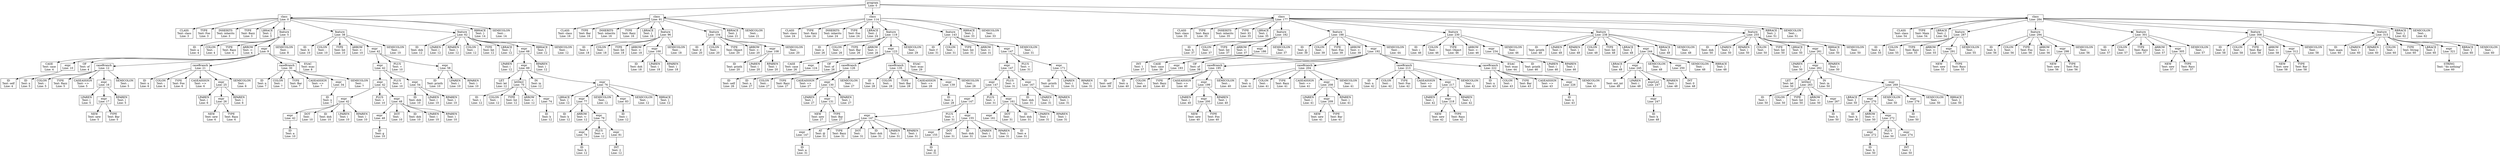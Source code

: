 digraph ParseTree {
    node [shape=box];
    0 [label="program\nLine: 0"];
    1 [label="class\nLine: 0"];
    2 [label="CLASS\nText: class\nLine: 3"];
    1 -> 2;
    3 [label="TYPE\nText: Foo\nLine: 3"];
    1 -> 3;
    4 [label="INHERITS\nText: inherits\nLine: 3"];
    1 -> 4;
    5 [label="TYPE\nText: Bazz\nLine: 3"];
    1 -> 5;
    6 [label="LBRACE\nText: {\nLine: 3"];
    1 -> 6;
    7 [label="feature\nLine: 5"];
    8 [label="ID\nText: a\nLine: 4"];
    7 -> 8;
    9 [label="COLON\nText: :\nLine: 4"];
    7 -> 9;
    10 [label="TYPE\nText: Razz\nLine: 4"];
    7 -> 10;
    11 [label="ARROW\nText: <-\nLine: 4"];
    7 -> 11;
    12 [label="expr\nLine: 9"];
    13 [label="CASE\nText: case\nLine: 4"];
    12 -> 13;
    14 [label="expr\nLine: 10"];
    15 [label="ID\nText: self\nLine: 4"];
    14 -> 15;
    12 -> 14;
    16 [label="OF\nText: of\nLine: 4"];
    12 -> 16;
    17 [label="caseBranch\nLine: 12"];
    18 [label="ID\nText: n\nLine: 5"];
    17 -> 18;
    19 [label="COLON\nText: :\nLine: 5"];
    17 -> 19;
    20 [label="TYPE\nText: Razz\nLine: 5"];
    17 -> 20;
    21 [label="CASEASSIGN\nText: =>\nLine: 5"];
    17 -> 21;
    22 [label="expr\nLine: 16"];
    23 [label="LPAREN\nText: (\nLine: 5"];
    22 -> 23;
    24 [label="expr\nLine: 17"];
    25 [label="NEW\nText: new\nLine: 5"];
    24 -> 25;
    26 [label="TYPE\nText: Bar\nLine: 5"];
    24 -> 26;
    22 -> 24;
    27 [label="RPAREN\nText: )\nLine: 5"];
    22 -> 27;
    17 -> 22;
    28 [label="SEMICOLON\nText: ;\nLine: 5"];
    17 -> 28;
    12 -> 17;
    29 [label="caseBranch\nLine: 21"];
    30 [label="ID\nText: n\nLine: 6"];
    29 -> 30;
    31 [label="COLON\nText: :\nLine: 6"];
    29 -> 31;
    32 [label="TYPE\nText: Foo\nLine: 6"];
    29 -> 32;
    33 [label="CASEASSIGN\nText: =>\nLine: 6"];
    29 -> 33;
    34 [label="expr\nLine: 25"];
    35 [label="LPAREN\nText: (\nLine: 6"];
    34 -> 35;
    36 [label="expr\nLine: 26"];
    37 [label="NEW\nText: new\nLine: 6"];
    36 -> 37;
    38 [label="TYPE\nText: Razz\nLine: 6"];
    36 -> 38;
    34 -> 36;
    39 [label="RPAREN\nText: )\nLine: 6"];
    34 -> 39;
    29 -> 34;
    40 [label="SEMICOLON\nText: ;\nLine: 6"];
    29 -> 40;
    12 -> 29;
    41 [label="caseBranch\nLine: 30"];
    42 [label="ID\nText: n\nLine: 7"];
    41 -> 42;
    43 [label="COLON\nText: :\nLine: 7"];
    41 -> 43;
    44 [label="TYPE\nText: Bar\nLine: 7"];
    41 -> 44;
    45 [label="CASEASSIGN\nText: =>\nLine: 7"];
    41 -> 45;
    46 [label="expr\nLine: 34"];
    47 [label="ID\nText: n\nLine: 7"];
    46 -> 47;
    41 -> 46;
    48 [label="SEMICOLON\nText: ;\nLine: 7"];
    41 -> 48;
    12 -> 41;
    49 [label="ESAC\nText: esac\nLine: 8"];
    12 -> 49;
    7 -> 12;
    50 [label="SEMICOLON\nText: ;\nLine: 8"];
    7 -> 50;
    1 -> 7;
    51 [label="feature\nLine: 38"];
    52 [label="ID\nText: b\nLine: 10"];
    51 -> 52;
    53 [label="COLON\nText: :\nLine: 10"];
    51 -> 53;
    54 [label="TYPE\nText: Int\nLine: 10"];
    51 -> 54;
    55 [label="ARROW\nText: <-\nLine: 10"];
    51 -> 55;
    56 [label="expr\nLine: 42"];
    57 [label="expr\nLine: 42"];
    58 [label="expr\nLine: 42"];
    59 [label="expr\nLine: 42"];
    60 [label="expr\nLine: 42"];
    61 [label="ID\nText: a\nLine: 10"];
    60 -> 61;
    59 -> 60;
    62 [label="DOT\nText: .\nLine: 10"];
    59 -> 62;
    63 [label="ID\nText: doh\nLine: 10"];
    59 -> 63;
    64 [label="LPAREN\nText: (\nLine: 10"];
    59 -> 64;
    65 [label="RPAREN\nText: )\nLine: 10"];
    59 -> 65;
    58 -> 59;
    66 [label="PLUS\nText: +\nLine: 10"];
    58 -> 66;
    67 [label="expr\nLine: 48"];
    68 [label="expr\nLine: 48"];
    69 [label="ID\nText: g\nLine: 10"];
    68 -> 69;
    67 -> 68;
    70 [label="DOT\nText: .\nLine: 10"];
    67 -> 70;
    71 [label="ID\nText: doh\nLine: 10"];
    67 -> 71;
    72 [label="LPAREN\nText: (\nLine: 10"];
    67 -> 72;
    73 [label="RPAREN\nText: )\nLine: 10"];
    67 -> 73;
    58 -> 67;
    57 -> 58;
    74 [label="PLUS\nText: +\nLine: 10"];
    57 -> 74;
    75 [label="expr\nLine: 54"];
    76 [label="ID\nText: doh\nLine: 10"];
    75 -> 76;
    77 [label="LPAREN\nText: (\nLine: 10"];
    75 -> 77;
    78 [label="RPAREN\nText: )\nLine: 10"];
    75 -> 78;
    57 -> 75;
    56 -> 57;
    79 [label="PLUS\nText: +\nLine: 10"];
    56 -> 79;
    80 [label="expr\nLine: 58"];
    81 [label="ID\nText: printh\nLine: 10"];
    80 -> 81;
    82 [label="LPAREN\nText: (\nLine: 10"];
    80 -> 82;
    83 [label="RPAREN\nText: )\nLine: 10"];
    80 -> 83;
    56 -> 80;
    51 -> 56;
    84 [label="SEMICOLON\nText: ;\nLine: 10"];
    51 -> 84;
    1 -> 51;
    85 [label="feature\nLine: 62"];
    86 [label="ID\nText: doh\nLine: 12"];
    85 -> 86;
    87 [label="LPAREN\nText: (\nLine: 12"];
    85 -> 87;
    88 [label="RPAREN\nText: )\nLine: 12"];
    85 -> 88;
    89 [label="COLON\nText: :\nLine: 12"];
    85 -> 89;
    90 [label="TYPE\nText: Int\nLine: 12"];
    85 -> 90;
    91 [label="LBRACE\nText: {\nLine: 12"];
    85 -> 91;
    92 [label="expr\nLine: 68"];
    93 [label="LPAREN\nText: (\nLine: 12"];
    92 -> 93;
    94 [label="expr\nLine: 69"];
    95 [label="LET\nText: let\nLine: 12"];
    94 -> 95;
    96 [label="letDecl\nLine: 70"];
    97 [label="ID\nText: i\nLine: 12"];
    96 -> 97;
    98 [label="COLON\nText: :\nLine: 12"];
    96 -> 98;
    99 [label="TYPE\nText: Int\nLine: 12"];
    96 -> 99;
    100 [label="ARROW\nText: <-\nLine: 12"];
    96 -> 100;
    101 [label="expr\nLine: 74"];
    102 [label="ID\nText: h\nLine: 12"];
    101 -> 102;
    96 -> 101;
    94 -> 96;
    103 [label="IN\nText: in\nLine: 12"];
    94 -> 103;
    104 [label="expr\nLine: 76"];
    105 [label="LBRACE\nText: {\nLine: 12"];
    104 -> 105;
    106 [label="expr\nLine: 77"];
    107 [label="ID\nText: h\nLine: 12"];
    106 -> 107;
    108 [label="ARROW\nText: <-\nLine: 12"];
    106 -> 108;
    109 [label="expr\nLine: 79"];
    110 [label="expr\nLine: 79"];
    111 [label="ID\nText: h\nLine: 12"];
    110 -> 111;
    109 -> 110;
    112 [label="PLUS\nText: +\nLine: 12"];
    109 -> 112;
    113 [label="expr\nLine: 81"];
    114 [label="INT\nText: 2\nLine: 12"];
    113 -> 114;
    109 -> 113;
    106 -> 109;
    104 -> 106;
    115 [label="SEMICOLON\nText: ;\nLine: 12"];
    104 -> 115;
    116 [label="expr\nLine: 83"];
    117 [label="ID\nText: i\nLine: 12"];
    116 -> 117;
    104 -> 116;
    118 [label="SEMICOLON\nText: ;\nLine: 12"];
    104 -> 118;
    119 [label="RBRACE\nText: }\nLine: 12"];
    104 -> 119;
    94 -> 104;
    92 -> 94;
    120 [label="RPAREN\nText: )\nLine: 12"];
    92 -> 120;
    85 -> 92;
    121 [label="RBRACE\nText: }\nLine: 12"];
    85 -> 121;
    122 [label="SEMICOLON\nText: ;\nLine: 12"];
    85 -> 122;
    1 -> 85;
    123 [label="RBRACE\nText: }\nLine: 14"];
    1 -> 123;
    124 [label="SEMICOLON\nText: ;\nLine: 14"];
    1 -> 124;
    0 -> 1;
    125 [label="class\nLine: 91"];
    126 [label="CLASS\nText: class\nLine: 16"];
    125 -> 126;
    127 [label="TYPE\nText: Bar\nLine: 16"];
    125 -> 127;
    128 [label="INHERITS\nText: inherits\nLine: 16"];
    125 -> 128;
    129 [label="TYPE\nText: Razz\nLine: 16"];
    125 -> 129;
    130 [label="LBRACE\nText: {\nLine: 16"];
    125 -> 130;
    131 [label="feature\nLine: 96"];
    132 [label="ID\nText: c\nLine: 18"];
    131 -> 132;
    133 [label="COLON\nText: :\nLine: 18"];
    131 -> 133;
    134 [label="TYPE\nText: Int\nLine: 18"];
    131 -> 134;
    135 [label="ARROW\nText: <-\nLine: 18"];
    131 -> 135;
    136 [label="expr\nLine: 100"];
    137 [label="ID\nText: doh\nLine: 18"];
    136 -> 137;
    138 [label="LPAREN\nText: (\nLine: 18"];
    136 -> 138;
    139 [label="RPAREN\nText: )\nLine: 18"];
    136 -> 139;
    131 -> 136;
    140 [label="SEMICOLON\nText: ;\nLine: 18"];
    131 -> 140;
    125 -> 131;
    141 [label="feature\nLine: 104"];
    142 [label="ID\nText: d\nLine: 20"];
    141 -> 142;
    143 [label="COLON\nText: :\nLine: 20"];
    141 -> 143;
    144 [label="TYPE\nText: Object\nLine: 20"];
    141 -> 144;
    145 [label="ARROW\nText: <-\nLine: 20"];
    141 -> 145;
    146 [label="expr\nLine: 108"];
    147 [label="ID\nText: printh\nLine: 20"];
    146 -> 147;
    148 [label="LPAREN\nText: (\nLine: 20"];
    146 -> 148;
    149 [label="RPAREN\nText: )\nLine: 20"];
    146 -> 149;
    141 -> 146;
    150 [label="SEMICOLON\nText: ;\nLine: 20"];
    141 -> 150;
    125 -> 141;
    151 [label="RBRACE\nText: }\nLine: 21"];
    125 -> 151;
    152 [label="SEMICOLON\nText: ;\nLine: 21"];
    125 -> 152;
    0 -> 125;
    153 [label="class\nLine: 114"];
    154 [label="CLASS\nText: class\nLine: 24"];
    153 -> 154;
    155 [label="TYPE\nText: Razz\nLine: 24"];
    153 -> 155;
    156 [label="INHERITS\nText: inherits\nLine: 24"];
    153 -> 156;
    157 [label="TYPE\nText: Foo\nLine: 24"];
    153 -> 157;
    158 [label="LBRACE\nText: {\nLine: 24"];
    153 -> 158;
    159 [label="feature\nLine: 119"];
    160 [label="ID\nText: e\nLine: 26"];
    159 -> 160;
    161 [label="COLON\nText: :\nLine: 26"];
    159 -> 161;
    162 [label="TYPE\nText: Bar\nLine: 26"];
    159 -> 162;
    163 [label="ARROW\nText: <-\nLine: 26"];
    159 -> 163;
    164 [label="expr\nLine: 123"];
    165 [label="CASE\nText: case\nLine: 26"];
    164 -> 165;
    166 [label="expr\nLine: 124"];
    167 [label="ID\nText: self\nLine: 26"];
    166 -> 167;
    164 -> 166;
    168 [label="OF\nText: of\nLine: 26"];
    164 -> 168;
    169 [label="caseBranch\nLine: 126"];
    170 [label="ID\nText: n\nLine: 27"];
    169 -> 170;
    171 [label="COLON\nText: :\nLine: 27"];
    169 -> 171;
    172 [label="TYPE\nText: Razz\nLine: 27"];
    169 -> 172;
    173 [label="CASEASSIGN\nText: =>\nLine: 27"];
    169 -> 173;
    174 [label="expr\nLine: 130"];
    175 [label="LPAREN\nText: (\nLine: 27"];
    174 -> 175;
    176 [label="expr\nLine: 131"];
    177 [label="NEW\nText: new\nLine: 27"];
    176 -> 177;
    178 [label="TYPE\nText: Bar\nLine: 27"];
    176 -> 178;
    174 -> 176;
    179 [label="RPAREN\nText: )\nLine: 27"];
    174 -> 179;
    169 -> 174;
    180 [label="SEMICOLON\nText: ;\nLine: 27"];
    169 -> 180;
    164 -> 169;
    181 [label="caseBranch\nLine: 135"];
    182 [label="ID\nText: n\nLine: 28"];
    181 -> 182;
    183 [label="COLON\nText: :\nLine: 28"];
    181 -> 183;
    184 [label="TYPE\nText: Bar\nLine: 28"];
    181 -> 184;
    185 [label="CASEASSIGN\nText: =>\nLine: 28"];
    181 -> 185;
    186 [label="expr\nLine: 139"];
    187 [label="ID\nText: n\nLine: 28"];
    186 -> 187;
    181 -> 186;
    188 [label="SEMICOLON\nText: ;\nLine: 28"];
    181 -> 188;
    164 -> 181;
    189 [label="ESAC\nText: esac\nLine: 29"];
    164 -> 189;
    159 -> 164;
    190 [label="SEMICOLON\nText: ;\nLine: 29"];
    159 -> 190;
    153 -> 159;
    191 [label="feature\nLine: 143"];
    192 [label="ID\nText: f\nLine: 31"];
    191 -> 192;
    193 [label="COLON\nText: :\nLine: 31"];
    191 -> 193;
    194 [label="TYPE\nText: Int\nLine: 31"];
    191 -> 194;
    195 [label="ARROW\nText: <-\nLine: 31"];
    191 -> 195;
    196 [label="expr\nLine: 147"];
    197 [label="expr\nLine: 147"];
    198 [label="expr\nLine: 147"];
    199 [label="expr\nLine: 147"];
    200 [label="expr\nLine: 147"];
    201 [label="expr\nLine: 147"];
    202 [label="ID\nText: a\nLine: 31"];
    201 -> 202;
    200 -> 201;
    203 [label="AT\nText: @\nLine: 31"];
    200 -> 203;
    204 [label="TYPE\nText: Bazz\nLine: 31"];
    200 -> 204;
    205 [label="DOT\nText: .\nLine: 31"];
    200 -> 205;
    206 [label="ID\nText: doh\nLine: 31"];
    200 -> 206;
    207 [label="LPAREN\nText: (\nLine: 31"];
    200 -> 207;
    208 [label="RPAREN\nText: )\nLine: 31"];
    200 -> 208;
    199 -> 200;
    209 [label="PLUS\nText: +\nLine: 31"];
    199 -> 209;
    210 [label="expr\nLine: 155"];
    211 [label="expr\nLine: 155"];
    212 [label="ID\nText: g\nLine: 31"];
    211 -> 212;
    210 -> 211;
    213 [label="DOT\nText: .\nLine: 31"];
    210 -> 213;
    214 [label="ID\nText: doh\nLine: 31"];
    210 -> 214;
    215 [label="LPAREN\nText: (\nLine: 31"];
    210 -> 215;
    216 [label="RPAREN\nText: )\nLine: 31"];
    210 -> 216;
    199 -> 210;
    198 -> 199;
    217 [label="PLUS\nText: +\nLine: 31"];
    198 -> 217;
    218 [label="expr\nLine: 161"];
    219 [label="expr\nLine: 161"];
    220 [label="ID\nText: e\nLine: 31"];
    219 -> 220;
    218 -> 219;
    221 [label="DOT\nText: .\nLine: 31"];
    218 -> 221;
    222 [label="ID\nText: doh\nLine: 31"];
    218 -> 222;
    223 [label="LPAREN\nText: (\nLine: 31"];
    218 -> 223;
    224 [label="RPAREN\nText: )\nLine: 31"];
    218 -> 224;
    198 -> 218;
    197 -> 198;
    225 [label="PLUS\nText: +\nLine: 31"];
    197 -> 225;
    226 [label="expr\nLine: 167"];
    227 [label="ID\nText: doh\nLine: 31"];
    226 -> 227;
    228 [label="LPAREN\nText: (\nLine: 31"];
    226 -> 228;
    229 [label="RPAREN\nText: )\nLine: 31"];
    226 -> 229;
    197 -> 226;
    196 -> 197;
    230 [label="PLUS\nText: +\nLine: 31"];
    196 -> 230;
    231 [label="expr\nLine: 171"];
    232 [label="ID\nText: printh\nLine: 31"];
    231 -> 232;
    233 [label="LPAREN\nText: (\nLine: 31"];
    231 -> 233;
    234 [label="RPAREN\nText: )\nLine: 31"];
    231 -> 234;
    196 -> 231;
    191 -> 196;
    235 [label="SEMICOLON\nText: ;\nLine: 31"];
    191 -> 235;
    153 -> 191;
    236 [label="RBRACE\nText: }\nLine: 33"];
    153 -> 236;
    237 [label="SEMICOLON\nText: ;\nLine: 33"];
    153 -> 237;
    0 -> 153;
    238 [label="class\nLine: 177"];
    239 [label="CLASS\nText: class\nLine: 35"];
    238 -> 239;
    240 [label="TYPE\nText: Bazz\nLine: 35"];
    238 -> 240;
    241 [label="INHERITS\nText: inherits\nLine: 35"];
    238 -> 241;
    242 [label="TYPE\nText: IO\nLine: 35"];
    238 -> 242;
    243 [label="LBRACE\nText: {\nLine: 35"];
    238 -> 243;
    244 [label="feature\nLine: 182"];
    245 [label="ID\nText: h\nLine: 37"];
    244 -> 245;
    246 [label="COLON\nText: :\nLine: 37"];
    244 -> 246;
    247 [label="TYPE\nText: Int\nLine: 37"];
    244 -> 247;
    248 [label="ARROW\nText: <-\nLine: 37"];
    244 -> 248;
    249 [label="expr\nLine: 186"];
    250 [label="INT\nText: 1\nLine: 37"];
    249 -> 250;
    244 -> 249;
    251 [label="SEMICOLON\nText: ;\nLine: 37"];
    244 -> 251;
    238 -> 244;
    252 [label="feature\nLine: 188"];
    253 [label="ID\nText: g\nLine: 39"];
    252 -> 253;
    254 [label="COLON\nText: :\nLine: 39"];
    252 -> 254;
    255 [label="TYPE\nText: Foo\nLine: 39"];
    252 -> 255;
    256 [label="ARROW\nText: <-\nLine: 39"];
    252 -> 256;
    257 [label="expr\nLine: 192"];
    258 [label="CASE\nText: case\nLine: 39"];
    257 -> 258;
    259 [label="expr\nLine: 193"];
    260 [label="ID\nText: self\nLine: 39"];
    259 -> 260;
    257 -> 259;
    261 [label="OF\nText: of\nLine: 39"];
    257 -> 261;
    262 [label="caseBranch\nLine: 195"];
    263 [label="ID\nText: n\nLine: 40"];
    262 -> 263;
    264 [label="COLON\nText: :\nLine: 40"];
    262 -> 264;
    265 [label="TYPE\nText: Bazz\nLine: 40"];
    262 -> 265;
    266 [label="CASEASSIGN\nText: =>\nLine: 40"];
    262 -> 266;
    267 [label="expr\nLine: 199"];
    268 [label="LPAREN\nText: (\nLine: 40"];
    267 -> 268;
    269 [label="expr\nLine: 200"];
    270 [label="NEW\nText: new\nLine: 40"];
    269 -> 270;
    271 [label="TYPE\nText: Foo\nLine: 40"];
    269 -> 271;
    267 -> 269;
    272 [label="RPAREN\nText: )\nLine: 40"];
    267 -> 272;
    262 -> 267;
    273 [label="SEMICOLON\nText: ;\nLine: 40"];
    262 -> 273;
    257 -> 262;
    274 [label="caseBranch\nLine: 204"];
    275 [label="ID\nText: n\nLine: 41"];
    274 -> 275;
    276 [label="COLON\nText: :\nLine: 41"];
    274 -> 276;
    277 [label="TYPE\nText: Razz\nLine: 41"];
    274 -> 277;
    278 [label="CASEASSIGN\nText: =>\nLine: 41"];
    274 -> 278;
    279 [label="expr\nLine: 208"];
    280 [label="LPAREN\nText: (\nLine: 41"];
    279 -> 280;
    281 [label="expr\nLine: 209"];
    282 [label="NEW\nText: new\nLine: 41"];
    281 -> 282;
    283 [label="TYPE\nText: Bar\nLine: 41"];
    281 -> 283;
    279 -> 281;
    284 [label="RPAREN\nText: )\nLine: 41"];
    279 -> 284;
    274 -> 279;
    285 [label="SEMICOLON\nText: ;\nLine: 41"];
    274 -> 285;
    257 -> 274;
    286 [label="caseBranch\nLine: 213"];
    287 [label="ID\nText: n\nLine: 42"];
    286 -> 287;
    288 [label="COLON\nText: :\nLine: 42"];
    286 -> 288;
    289 [label="TYPE\nText: Foo\nLine: 42"];
    286 -> 289;
    290 [label="CASEASSIGN\nText: =>\nLine: 42"];
    286 -> 290;
    291 [label="expr\nLine: 217"];
    292 [label="LPAREN\nText: (\nLine: 42"];
    291 -> 292;
    293 [label="expr\nLine: 218"];
    294 [label="NEW\nText: new\nLine: 42"];
    293 -> 294;
    295 [label="TYPE\nText: Razz\nLine: 42"];
    293 -> 295;
    291 -> 293;
    296 [label="RPAREN\nText: )\nLine: 42"];
    291 -> 296;
    286 -> 291;
    297 [label="SEMICOLON\nText: ;\nLine: 42"];
    286 -> 297;
    257 -> 286;
    298 [label="caseBranch\nLine: 222"];
    299 [label="ID\nText: n\nLine: 43"];
    298 -> 299;
    300 [label="COLON\nText: :\nLine: 43"];
    298 -> 300;
    301 [label="TYPE\nText: Bar\nLine: 43"];
    298 -> 301;
    302 [label="CASEASSIGN\nText: =>\nLine: 43"];
    298 -> 302;
    303 [label="expr\nLine: 226"];
    304 [label="ID\nText: n\nLine: 43"];
    303 -> 304;
    298 -> 303;
    305 [label="SEMICOLON\nText: ;\nLine: 43"];
    298 -> 305;
    257 -> 298;
    306 [label="ESAC\nText: esac\nLine: 44"];
    257 -> 306;
    252 -> 257;
    307 [label="SEMICOLON\nText: ;\nLine: 44"];
    252 -> 307;
    238 -> 252;
    308 [label="feature\nLine: 230"];
    309 [label="ID\nText: i\nLine: 46"];
    308 -> 309;
    310 [label="COLON\nText: :\nLine: 46"];
    308 -> 310;
    311 [label="TYPE\nText: Object\nLine: 46"];
    308 -> 311;
    312 [label="ARROW\nText: <-\nLine: 46"];
    308 -> 312;
    313 [label="expr\nLine: 234"];
    314 [label="ID\nText: printh\nLine: 46"];
    313 -> 314;
    315 [label="LPAREN\nText: (\nLine: 46"];
    313 -> 315;
    316 [label="RPAREN\nText: )\nLine: 46"];
    313 -> 316;
    308 -> 313;
    317 [label="SEMICOLON\nText: ;\nLine: 46"];
    308 -> 317;
    238 -> 308;
    318 [label="feature\nLine: 238"];
    319 [label="ID\nText: printh\nLine: 48"];
    318 -> 319;
    320 [label="LPAREN\nText: (\nLine: 48"];
    318 -> 320;
    321 [label="RPAREN\nText: )\nLine: 48"];
    318 -> 321;
    322 [label="COLON\nText: :\nLine: 48"];
    318 -> 322;
    323 [label="TYPE\nText: Int\nLine: 48"];
    318 -> 323;
    324 [label="LBRACE\nText: {\nLine: 48"];
    318 -> 324;
    325 [label="expr\nLine: 244"];
    326 [label="LBRACE\nText: {\nLine: 48"];
    325 -> 326;
    327 [label="expr\nLine: 245"];
    328 [label="ID\nText: out_int\nLine: 48"];
    327 -> 328;
    329 [label="LPAREN\nText: (\nLine: 48"];
    327 -> 329;
    330 [label="exprList\nLine: 247"];
    331 [label="expr\nLine: 247"];
    332 [label="ID\nText: h\nLine: 48"];
    331 -> 332;
    330 -> 331;
    327 -> 330;
    333 [label="RPAREN\nText: )\nLine: 48"];
    327 -> 333;
    325 -> 327;
    334 [label="SEMICOLON\nText: ;\nLine: 48"];
    325 -> 334;
    335 [label="expr\nLine: 250"];
    336 [label="INT\nText: 0\nLine: 48"];
    335 -> 336;
    325 -> 335;
    337 [label="SEMICOLON\nText: ;\nLine: 48"];
    325 -> 337;
    338 [label="RBRACE\nText: }\nLine: 48"];
    325 -> 338;
    318 -> 325;
    339 [label="RBRACE\nText: }\nLine: 48"];
    318 -> 339;
    340 [label="SEMICOLON\nText: ;\nLine: 48"];
    318 -> 340;
    238 -> 318;
    341 [label="feature\nLine: 255"];
    342 [label="ID\nText: doh\nLine: 50"];
    341 -> 342;
    343 [label="LPAREN\nText: (\nLine: 50"];
    341 -> 343;
    344 [label="RPAREN\nText: )\nLine: 50"];
    341 -> 344;
    345 [label="COLON\nText: :\nLine: 50"];
    341 -> 345;
    346 [label="TYPE\nText: Int\nLine: 50"];
    341 -> 346;
    347 [label="LBRACE\nText: {\nLine: 50"];
    341 -> 347;
    348 [label="expr\nLine: 261"];
    349 [label="LPAREN\nText: (\nLine: 50"];
    348 -> 349;
    350 [label="expr\nLine: 262"];
    351 [label="LET\nText: let\nLine: 50"];
    350 -> 351;
    352 [label="letDecl\nLine: 263"];
    353 [label="ID\nText: i\nLine: 50"];
    352 -> 353;
    354 [label="COLON\nText: :\nLine: 50"];
    352 -> 354;
    355 [label="TYPE\nText: Int\nLine: 50"];
    352 -> 355;
    356 [label="ARROW\nText: <-\nLine: 50"];
    352 -> 356;
    357 [label="expr\nLine: 267"];
    358 [label="ID\nText: h\nLine: 50"];
    357 -> 358;
    352 -> 357;
    350 -> 352;
    359 [label="IN\nText: in\nLine: 50"];
    350 -> 359;
    360 [label="expr\nLine: 269"];
    361 [label="LBRACE\nText: {\nLine: 50"];
    360 -> 361;
    362 [label="expr\nLine: 270"];
    363 [label="ID\nText: h\nLine: 50"];
    362 -> 363;
    364 [label="ARROW\nText: <-\nLine: 50"];
    362 -> 364;
    365 [label="expr\nLine: 272"];
    366 [label="expr\nLine: 272"];
    367 [label="ID\nText: h\nLine: 50"];
    366 -> 367;
    365 -> 366;
    368 [label="PLUS\nText: +\nLine: 50"];
    365 -> 368;
    369 [label="expr\nLine: 274"];
    370 [label="INT\nText: 1\nLine: 50"];
    369 -> 370;
    365 -> 369;
    362 -> 365;
    360 -> 362;
    371 [label="SEMICOLON\nText: ;\nLine: 50"];
    360 -> 371;
    372 [label="expr\nLine: 276"];
    373 [label="ID\nText: i\nLine: 50"];
    372 -> 373;
    360 -> 372;
    374 [label="SEMICOLON\nText: ;\nLine: 50"];
    360 -> 374;
    375 [label="RBRACE\nText: }\nLine: 50"];
    360 -> 375;
    350 -> 360;
    348 -> 350;
    376 [label="RPAREN\nText: )\nLine: 50"];
    348 -> 376;
    341 -> 348;
    377 [label="RBRACE\nText: }\nLine: 50"];
    341 -> 377;
    378 [label="SEMICOLON\nText: ;\nLine: 50"];
    341 -> 378;
    238 -> 341;
    379 [label="RBRACE\nText: }\nLine: 51"];
    238 -> 379;
    380 [label="SEMICOLON\nText: ;\nLine: 51"];
    238 -> 380;
    0 -> 238;
    381 [label="class\nLine: 284"];
    382 [label="CLASS\nText: class\nLine: 54"];
    381 -> 382;
    383 [label="TYPE\nText: Main\nLine: 54"];
    381 -> 383;
    384 [label="LBRACE\nText: {\nLine: 54"];
    381 -> 384;
    385 [label="feature\nLine: 287"];
    386 [label="ID\nText: a\nLine: 55"];
    385 -> 386;
    387 [label="COLON\nText: :\nLine: 55"];
    385 -> 387;
    388 [label="TYPE\nText: Bazz\nLine: 55"];
    385 -> 388;
    389 [label="ARROW\nText: <-\nLine: 55"];
    385 -> 389;
    390 [label="expr\nLine: 291"];
    391 [label="NEW\nText: new\nLine: 55"];
    390 -> 391;
    392 [label="TYPE\nText: Bazz\nLine: 55"];
    390 -> 392;
    385 -> 390;
    393 [label="SEMICOLON\nText: ;\nLine: 55"];
    385 -> 393;
    381 -> 385;
    394 [label="feature\nLine: 294"];
    395 [label="ID\nText: b\nLine: 56"];
    394 -> 395;
    396 [label="COLON\nText: :\nLine: 56"];
    394 -> 396;
    397 [label="TYPE\nText: Foo\nLine: 56"];
    394 -> 397;
    398 [label="ARROW\nText: <-\nLine: 56"];
    394 -> 398;
    399 [label="expr\nLine: 298"];
    400 [label="NEW\nText: new\nLine: 56"];
    399 -> 400;
    401 [label="TYPE\nText: Foo\nLine: 56"];
    399 -> 401;
    394 -> 399;
    402 [label="SEMICOLON\nText: ;\nLine: 56"];
    394 -> 402;
    381 -> 394;
    403 [label="feature\nLine: 301"];
    404 [label="ID\nText: c\nLine: 57"];
    403 -> 404;
    405 [label="COLON\nText: :\nLine: 57"];
    403 -> 405;
    406 [label="TYPE\nText: Razz\nLine: 57"];
    403 -> 406;
    407 [label="ARROW\nText: <-\nLine: 57"];
    403 -> 407;
    408 [label="expr\nLine: 305"];
    409 [label="NEW\nText: new\nLine: 57"];
    408 -> 409;
    410 [label="TYPE\nText: Razz\nLine: 57"];
    408 -> 410;
    403 -> 408;
    411 [label="SEMICOLON\nText: ;\nLine: 57"];
    403 -> 411;
    381 -> 403;
    412 [label="feature\nLine: 308"];
    413 [label="ID\nText: d\nLine: 58"];
    412 -> 413;
    414 [label="COLON\nText: :\nLine: 58"];
    412 -> 414;
    415 [label="TYPE\nText: Bar\nLine: 58"];
    412 -> 415;
    416 [label="ARROW\nText: <-\nLine: 58"];
    412 -> 416;
    417 [label="expr\nLine: 312"];
    418 [label="NEW\nText: new\nLine: 58"];
    417 -> 418;
    419 [label="TYPE\nText: Bar\nLine: 58"];
    417 -> 419;
    412 -> 417;
    420 [label="SEMICOLON\nText: ;\nLine: 58"];
    412 -> 420;
    381 -> 412;
    421 [label="feature\nLine: 315"];
    422 [label="ID\nText: main\nLine: 60"];
    421 -> 422;
    423 [label="LPAREN\nText: (\nLine: 60"];
    421 -> 423;
    424 [label="RPAREN\nText: )\nLine: 60"];
    421 -> 424;
    425 [label="COLON\nText: :\nLine: 60"];
    421 -> 425;
    426 [label="TYPE\nText: String\nLine: 60"];
    421 -> 426;
    427 [label="LBRACE\nText: {\nLine: 60"];
    421 -> 427;
    428 [label="expr\nLine: 321"];
    429 [label="STRING\nText: \"do nothing\"\nLine: 60"];
    428 -> 429;
    421 -> 428;
    430 [label="RBRACE\nText: }\nLine: 60"];
    421 -> 430;
    431 [label="SEMICOLON\nText: ;\nLine: 60"];
    421 -> 431;
    381 -> 421;
    432 [label="RBRACE\nText: }\nLine: 62"];
    381 -> 432;
    433 [label="SEMICOLON\nText: ;\nLine: 62"];
    381 -> 433;
    0 -> 381;
}

